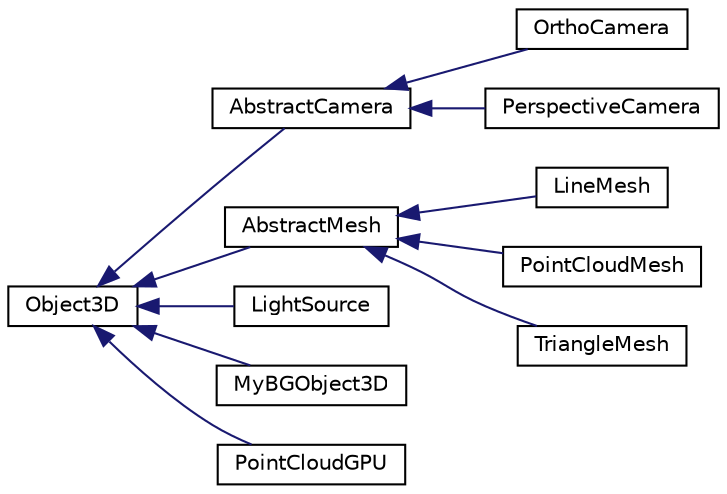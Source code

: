 digraph "Graphical Class Hierarchy"
{
  edge [fontname="Helvetica",fontsize="10",labelfontname="Helvetica",labelfontsize="10"];
  node [fontname="Helvetica",fontsize="10",shape=record];
  rankdir="LR";
  Node1 [label="Object3D",height=0.2,width=0.4,color="black", fillcolor="white", style="filled",URL="$class_object3_d.html",tooltip="An object positioned in 3D space. "];
  Node1 -> Node2 [dir="back",color="midnightblue",fontsize="10",style="solid",fontname="Helvetica"];
  Node2 [label="AbstractCamera",height=0.2,width=0.4,color="black", fillcolor="white", style="filled",URL="$class_abstract_camera.html",tooltip="A camera defined in 3D space. "];
  Node2 -> Node3 [dir="back",color="midnightblue",fontsize="10",style="solid",fontname="Helvetica"];
  Node3 [label="OrthoCamera",height=0.2,width=0.4,color="black", fillcolor="white", style="filled",URL="$class_ortho_camera.html",tooltip="An orthographic camera defined in 3D space. "];
  Node2 -> Node4 [dir="back",color="midnightblue",fontsize="10",style="solid",fontname="Helvetica"];
  Node4 [label="PerspectiveCamera",height=0.2,width=0.4,color="black", fillcolor="white", style="filled",URL="$class_perspective_camera.html",tooltip="A perspective camera defined in 3D space. "];
  Node1 -> Node5 [dir="back",color="midnightblue",fontsize="10",style="solid",fontname="Helvetica"];
  Node5 [label="AbstractMesh",height=0.2,width=0.4,color="black", fillcolor="white", style="filled",URL="$class_abstract_mesh.html",tooltip="This class serves as a base for the mesh classes. "];
  Node5 -> Node6 [dir="back",color="midnightblue",fontsize="10",style="solid",fontname="Helvetica"];
  Node6 [label="LineMesh",height=0.2,width=0.4,color="black", fillcolor="white", style="filled",URL="$class_line_mesh.html",tooltip="This class extends AbstractMesh and renders lines. "];
  Node5 -> Node7 [dir="back",color="midnightblue",fontsize="10",style="solid",fontname="Helvetica"];
  Node7 [label="PointCloudMesh",height=0.2,width=0.4,color="black", fillcolor="white", style="filled",URL="$class_point_cloud_mesh.html",tooltip="This class extends AbstractMesh. "];
  Node5 -> Node8 [dir="back",color="midnightblue",fontsize="10",style="solid",fontname="Helvetica"];
  Node8 [label="TriangleMesh",height=0.2,width=0.4,color="black", fillcolor="white", style="filled",URL="$class_triangle_mesh.html",tooltip="This class extends AbstractMesh and renders triangles. "];
  Node1 -> Node9 [dir="back",color="midnightblue",fontsize="10",style="solid",fontname="Helvetica"];
  Node9 [label="LightSource",height=0.2,width=0.4,color="black", fillcolor="white", style="filled",URL="$class_light_source.html",tooltip="A light source defined in 3D space. "];
  Node1 -> Node10 [dir="back",color="midnightblue",fontsize="10",style="solid",fontname="Helvetica"];
  Node10 [label="MyBGObject3D",height=0.2,width=0.4,color="black", fillcolor="white", style="filled",URL="$class_my_b_g_object3_d.html"];
  Node1 -> Node11 [dir="back",color="midnightblue",fontsize="10",style="solid",fontname="Helvetica"];
  Node11 [label="PointCloudGPU",height=0.2,width=0.4,color="black", fillcolor="white", style="filled",URL="$class_point_cloud_g_p_u.html"];
}
